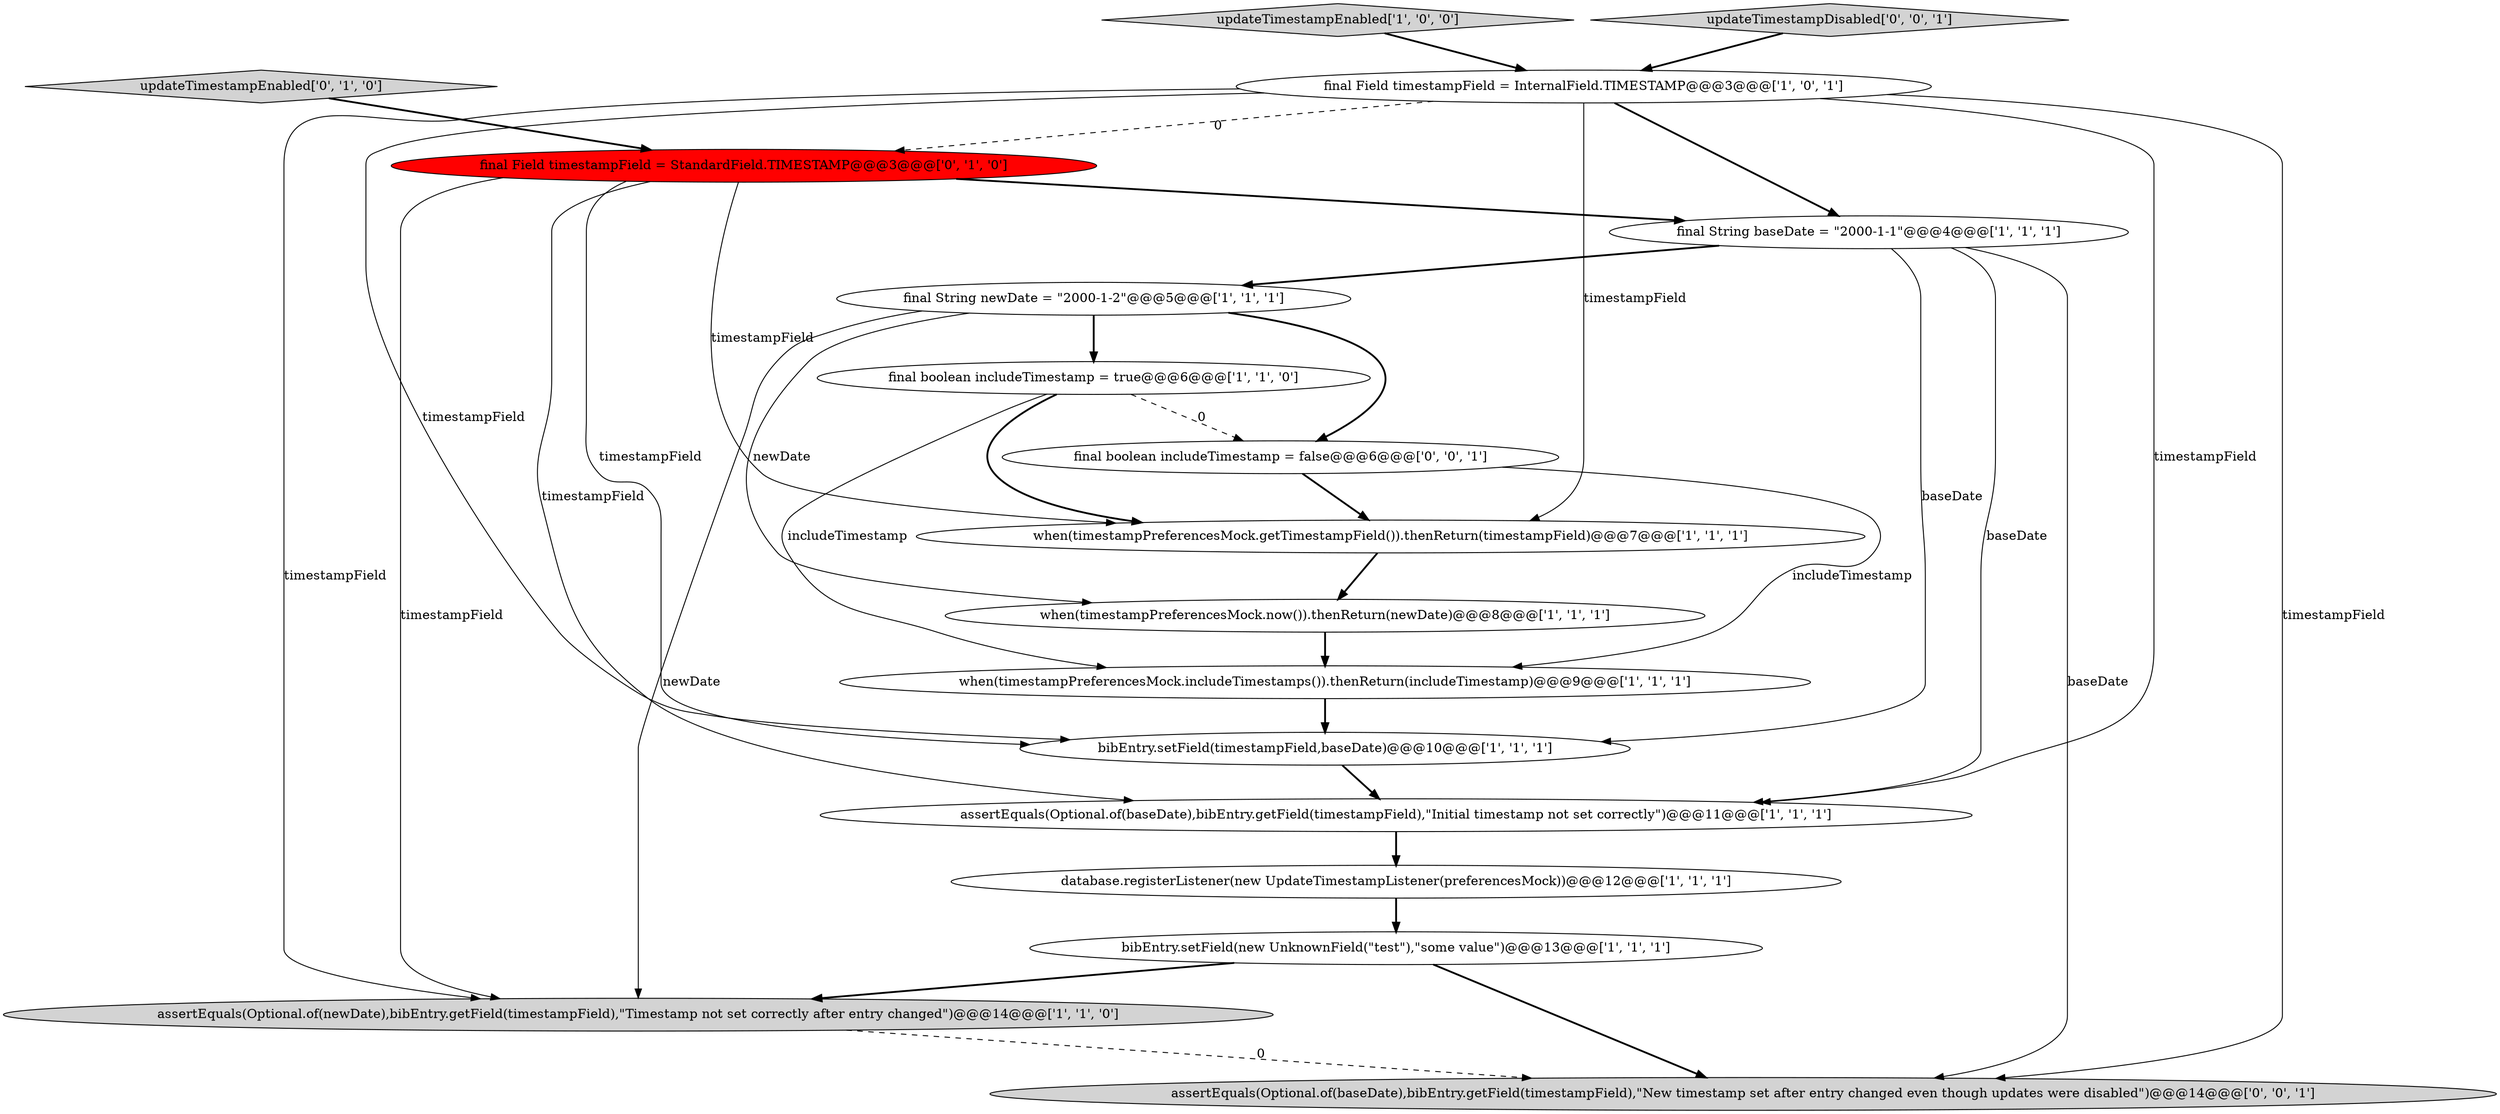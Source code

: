 digraph {
14 [style = filled, label = "updateTimestampEnabled['0', '1', '0']", fillcolor = lightgray, shape = diamond image = "AAA0AAABBB2BBB"];
10 [style = filled, label = "updateTimestampEnabled['1', '0', '0']", fillcolor = lightgray, shape = diamond image = "AAA0AAABBB1BBB"];
0 [style = filled, label = "when(timestampPreferencesMock.includeTimestamps()).thenReturn(includeTimestamp)@@@9@@@['1', '1', '1']", fillcolor = white, shape = ellipse image = "AAA0AAABBB1BBB"];
2 [style = filled, label = "when(timestampPreferencesMock.getTimestampField()).thenReturn(timestampField)@@@7@@@['1', '1', '1']", fillcolor = white, shape = ellipse image = "AAA0AAABBB1BBB"];
13 [style = filled, label = "final Field timestampField = StandardField.TIMESTAMP@@@3@@@['0', '1', '0']", fillcolor = red, shape = ellipse image = "AAA1AAABBB2BBB"];
12 [style = filled, label = "when(timestampPreferencesMock.now()).thenReturn(newDate)@@@8@@@['1', '1', '1']", fillcolor = white, shape = ellipse image = "AAA0AAABBB1BBB"];
16 [style = filled, label = "final boolean includeTimestamp = false@@@6@@@['0', '0', '1']", fillcolor = white, shape = ellipse image = "AAA0AAABBB3BBB"];
4 [style = filled, label = "assertEquals(Optional.of(newDate),bibEntry.getField(timestampField),\"Timestamp not set correctly after entry changed\")@@@14@@@['1', '1', '0']", fillcolor = lightgray, shape = ellipse image = "AAA0AAABBB1BBB"];
8 [style = filled, label = "bibEntry.setField(new UnknownField(\"test\"),\"some value\")@@@13@@@['1', '1', '1']", fillcolor = white, shape = ellipse image = "AAA0AAABBB1BBB"];
15 [style = filled, label = "assertEquals(Optional.of(baseDate),bibEntry.getField(timestampField),\"New timestamp set after entry changed even though updates were disabled\")@@@14@@@['0', '0', '1']", fillcolor = lightgray, shape = ellipse image = "AAA0AAABBB3BBB"];
6 [style = filled, label = "final String baseDate = \"2000-1-1\"@@@4@@@['1', '1', '1']", fillcolor = white, shape = ellipse image = "AAA0AAABBB1BBB"];
3 [style = filled, label = "bibEntry.setField(timestampField,baseDate)@@@10@@@['1', '1', '1']", fillcolor = white, shape = ellipse image = "AAA0AAABBB1BBB"];
9 [style = filled, label = "assertEquals(Optional.of(baseDate),bibEntry.getField(timestampField),\"Initial timestamp not set correctly\")@@@11@@@['1', '1', '1']", fillcolor = white, shape = ellipse image = "AAA0AAABBB1BBB"];
11 [style = filled, label = "final Field timestampField = InternalField.TIMESTAMP@@@3@@@['1', '0', '1']", fillcolor = white, shape = ellipse image = "AAA0AAABBB1BBB"];
7 [style = filled, label = "final boolean includeTimestamp = true@@@6@@@['1', '1', '0']", fillcolor = white, shape = ellipse image = "AAA0AAABBB1BBB"];
1 [style = filled, label = "database.registerListener(new UpdateTimestampListener(preferencesMock))@@@12@@@['1', '1', '1']", fillcolor = white, shape = ellipse image = "AAA0AAABBB1BBB"];
17 [style = filled, label = "updateTimestampDisabled['0', '0', '1']", fillcolor = lightgray, shape = diamond image = "AAA0AAABBB3BBB"];
5 [style = filled, label = "final String newDate = \"2000-1-2\"@@@5@@@['1', '1', '1']", fillcolor = white, shape = ellipse image = "AAA0AAABBB1BBB"];
6->3 [style = solid, label="baseDate"];
0->3 [style = bold, label=""];
7->0 [style = solid, label="includeTimestamp"];
1->8 [style = bold, label=""];
8->15 [style = bold, label=""];
13->3 [style = solid, label="timestampField"];
13->9 [style = solid, label="timestampField"];
13->4 [style = solid, label="timestampField"];
6->9 [style = solid, label="baseDate"];
7->16 [style = dashed, label="0"];
11->4 [style = solid, label="timestampField"];
11->6 [style = bold, label=""];
11->9 [style = solid, label="timestampField"];
11->15 [style = solid, label="timestampField"];
16->2 [style = bold, label=""];
12->0 [style = bold, label=""];
2->12 [style = bold, label=""];
11->2 [style = solid, label="timestampField"];
5->12 [style = solid, label="newDate"];
5->16 [style = bold, label=""];
3->9 [style = bold, label=""];
6->5 [style = bold, label=""];
11->13 [style = dashed, label="0"];
10->11 [style = bold, label=""];
5->4 [style = solid, label="newDate"];
7->2 [style = bold, label=""];
4->15 [style = dashed, label="0"];
5->7 [style = bold, label=""];
11->3 [style = solid, label="timestampField"];
16->0 [style = solid, label="includeTimestamp"];
8->4 [style = bold, label=""];
13->6 [style = bold, label=""];
14->13 [style = bold, label=""];
9->1 [style = bold, label=""];
6->15 [style = solid, label="baseDate"];
13->2 [style = solid, label="timestampField"];
17->11 [style = bold, label=""];
}
